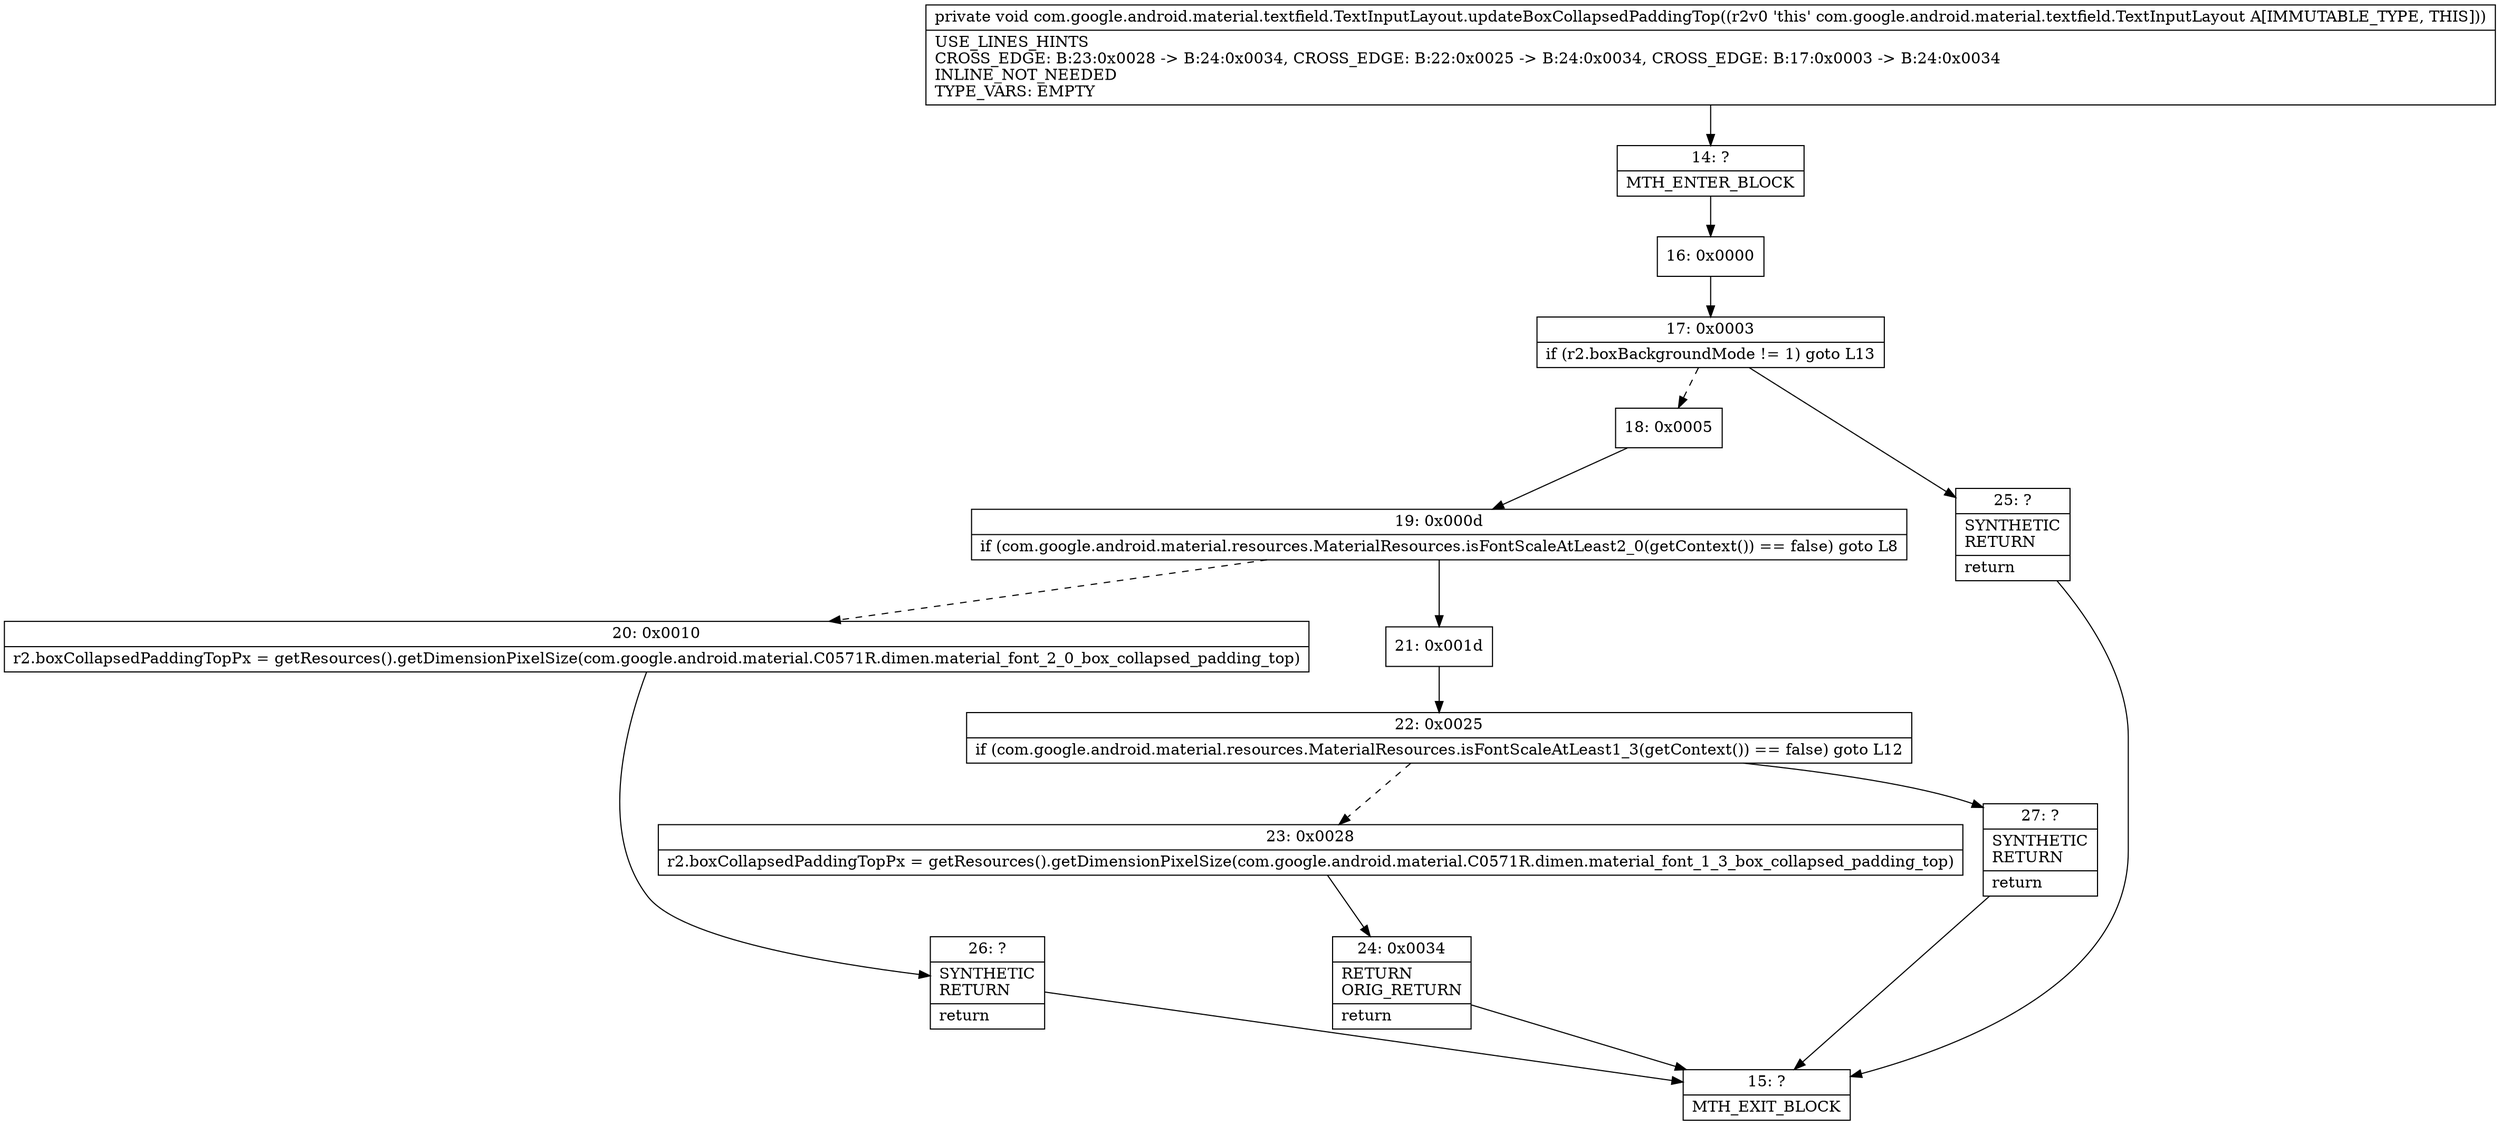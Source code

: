 digraph "CFG forcom.google.android.material.textfield.TextInputLayout.updateBoxCollapsedPaddingTop()V" {
Node_14 [shape=record,label="{14\:\ ?|MTH_ENTER_BLOCK\l}"];
Node_16 [shape=record,label="{16\:\ 0x0000}"];
Node_17 [shape=record,label="{17\:\ 0x0003|if (r2.boxBackgroundMode != 1) goto L13\l}"];
Node_18 [shape=record,label="{18\:\ 0x0005}"];
Node_19 [shape=record,label="{19\:\ 0x000d|if (com.google.android.material.resources.MaterialResources.isFontScaleAtLeast2_0(getContext()) == false) goto L8\l}"];
Node_20 [shape=record,label="{20\:\ 0x0010|r2.boxCollapsedPaddingTopPx = getResources().getDimensionPixelSize(com.google.android.material.C0571R.dimen.material_font_2_0_box_collapsed_padding_top)\l}"];
Node_26 [shape=record,label="{26\:\ ?|SYNTHETIC\lRETURN\l|return\l}"];
Node_15 [shape=record,label="{15\:\ ?|MTH_EXIT_BLOCK\l}"];
Node_21 [shape=record,label="{21\:\ 0x001d}"];
Node_22 [shape=record,label="{22\:\ 0x0025|if (com.google.android.material.resources.MaterialResources.isFontScaleAtLeast1_3(getContext()) == false) goto L12\l}"];
Node_23 [shape=record,label="{23\:\ 0x0028|r2.boxCollapsedPaddingTopPx = getResources().getDimensionPixelSize(com.google.android.material.C0571R.dimen.material_font_1_3_box_collapsed_padding_top)\l}"];
Node_24 [shape=record,label="{24\:\ 0x0034|RETURN\lORIG_RETURN\l|return\l}"];
Node_27 [shape=record,label="{27\:\ ?|SYNTHETIC\lRETURN\l|return\l}"];
Node_25 [shape=record,label="{25\:\ ?|SYNTHETIC\lRETURN\l|return\l}"];
MethodNode[shape=record,label="{private void com.google.android.material.textfield.TextInputLayout.updateBoxCollapsedPaddingTop((r2v0 'this' com.google.android.material.textfield.TextInputLayout A[IMMUTABLE_TYPE, THIS]))  | USE_LINES_HINTS\lCROSS_EDGE: B:23:0x0028 \-\> B:24:0x0034, CROSS_EDGE: B:22:0x0025 \-\> B:24:0x0034, CROSS_EDGE: B:17:0x0003 \-\> B:24:0x0034\lINLINE_NOT_NEEDED\lTYPE_VARS: EMPTY\l}"];
MethodNode -> Node_14;Node_14 -> Node_16;
Node_16 -> Node_17;
Node_17 -> Node_18[style=dashed];
Node_17 -> Node_25;
Node_18 -> Node_19;
Node_19 -> Node_20[style=dashed];
Node_19 -> Node_21;
Node_20 -> Node_26;
Node_26 -> Node_15;
Node_21 -> Node_22;
Node_22 -> Node_23[style=dashed];
Node_22 -> Node_27;
Node_23 -> Node_24;
Node_24 -> Node_15;
Node_27 -> Node_15;
Node_25 -> Node_15;
}

